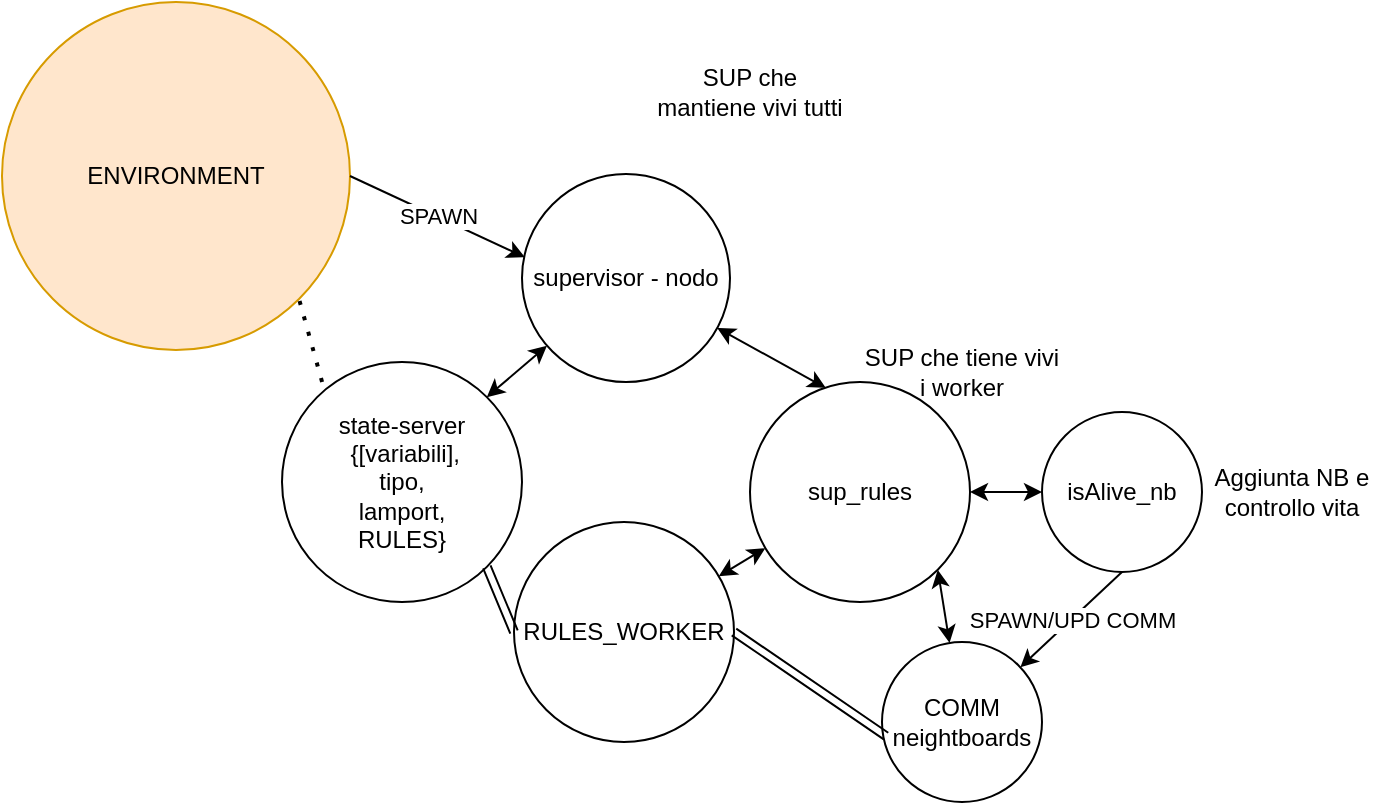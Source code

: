 <mxfile version="14.5.8" type="github">
  <diagram id="8f2JrUlGuPTvHsmJs0fN" name="Page-1">
    <mxGraphModel dx="1182" dy="769" grid="1" gridSize="10" guides="1" tooltips="1" connect="1" arrows="1" fold="1" page="1" pageScale="1" pageWidth="827" pageHeight="1169" math="0" shadow="0">
      <root>
        <mxCell id="0" />
        <mxCell id="1" parent="0" />
        <mxCell id="IBeI8l__l9tSu07Wctf3-1" value="supervisor - nodo" style="ellipse;whiteSpace=wrap;html=1;aspect=fixed;" parent="1" vertex="1">
          <mxGeometry x="330" y="196" width="104" height="104" as="geometry" />
        </mxCell>
        <mxCell id="IBeI8l__l9tSu07Wctf3-3" value="state-server&lt;br&gt;&amp;nbsp;{[variabili], &lt;br&gt;tipo,&lt;br&gt;lamport,&lt;br&gt;RULES}" style="ellipse;whiteSpace=wrap;html=1;aspect=fixed;" parent="1" vertex="1">
          <mxGeometry x="210" y="290" width="120" height="120" as="geometry" />
        </mxCell>
        <mxCell id="IBeI8l__l9tSu07Wctf3-4" value="" style="endArrow=classic;startArrow=classic;html=1;exitX=1;exitY=0;exitDx=0;exitDy=0;" parent="1" source="IBeI8l__l9tSu07Wctf3-3" target="IBeI8l__l9tSu07Wctf3-1" edge="1">
          <mxGeometry width="50" height="50" relative="1" as="geometry">
            <mxPoint x="424" y="550" as="sourcePoint" />
            <mxPoint x="474" y="500" as="targetPoint" />
            <Array as="points" />
          </mxGeometry>
        </mxCell>
        <mxCell id="IBeI8l__l9tSu07Wctf3-5" value="sup_rules" style="ellipse;whiteSpace=wrap;html=1;aspect=fixed;" parent="1" vertex="1">
          <mxGeometry x="444" y="300" width="110" height="110" as="geometry" />
        </mxCell>
        <mxCell id="IBeI8l__l9tSu07Wctf3-7" value="" style="endArrow=classic;startArrow=classic;html=1;entryX=0.345;entryY=0.027;entryDx=0;entryDy=0;entryPerimeter=0;" parent="1" source="IBeI8l__l9tSu07Wctf3-1" target="IBeI8l__l9tSu07Wctf3-5" edge="1">
          <mxGeometry width="50" height="50" relative="1" as="geometry">
            <mxPoint x="474" y="610" as="sourcePoint" />
            <mxPoint x="524" y="560" as="targetPoint" />
            <Array as="points" />
          </mxGeometry>
        </mxCell>
        <mxCell id="IBeI8l__l9tSu07Wctf3-8" value="COMM&lt;br&gt;neightboards" style="ellipse;whiteSpace=wrap;html=1;aspect=fixed;" parent="1" vertex="1">
          <mxGeometry x="510" y="430" width="80" height="80" as="geometry" />
        </mxCell>
        <mxCell id="IBeI8l__l9tSu07Wctf3-12" value="RULES_WORKER" style="ellipse;whiteSpace=wrap;html=1;aspect=fixed;" parent="1" vertex="1">
          <mxGeometry x="326" y="370" width="110" height="110" as="geometry" />
        </mxCell>
        <mxCell id="IBeI8l__l9tSu07Wctf3-13" value="" style="endArrow=classic;startArrow=classic;html=1;" parent="1" source="IBeI8l__l9tSu07Wctf3-12" target="IBeI8l__l9tSu07Wctf3-5" edge="1">
          <mxGeometry width="50" height="50" relative="1" as="geometry">
            <mxPoint x="434" y="465" as="sourcePoint" />
            <mxPoint x="484" y="415" as="targetPoint" />
          </mxGeometry>
        </mxCell>
        <mxCell id="IBeI8l__l9tSu07Wctf3-23" value="SUP che mantiene vivi tutti" style="text;html=1;strokeColor=none;fillColor=none;align=center;verticalAlign=middle;whiteSpace=wrap;rounded=0;" parent="1" vertex="1">
          <mxGeometry x="394" y="130" width="100" height="50" as="geometry" />
        </mxCell>
        <mxCell id="IBeI8l__l9tSu07Wctf3-24" value="SUP che tiene vivi i worker" style="text;html=1;strokeColor=none;fillColor=none;align=center;verticalAlign=middle;whiteSpace=wrap;rounded=0;" parent="1" vertex="1">
          <mxGeometry x="500" y="280" width="100" height="30" as="geometry" />
        </mxCell>
        <mxCell id="IBeI8l__l9tSu07Wctf3-25" value="ENVIRONMENT" style="ellipse;whiteSpace=wrap;html=1;aspect=fixed;fillColor=#ffe6cc;strokeColor=#d79b00;" parent="1" vertex="1">
          <mxGeometry x="70" y="110" width="174" height="174" as="geometry" />
        </mxCell>
        <mxCell id="IBeI8l__l9tSu07Wctf3-29" value="" style="shape=link;html=1;exitX=1;exitY=1;exitDx=0;exitDy=0;entryX=0;entryY=0.5;entryDx=0;entryDy=0;" parent="1" source="IBeI8l__l9tSu07Wctf3-3" target="IBeI8l__l9tSu07Wctf3-12" edge="1">
          <mxGeometry width="100" relative="1" as="geometry">
            <mxPoint x="440" y="280" as="sourcePoint" />
            <mxPoint x="540" y="280" as="targetPoint" />
          </mxGeometry>
        </mxCell>
        <mxCell id="IBeI8l__l9tSu07Wctf3-30" value="" style="shape=link;html=1;exitX=1;exitY=0.5;exitDx=0;exitDy=0;entryX=0.025;entryY=0.588;entryDx=0;entryDy=0;entryPerimeter=0;" parent="1" source="IBeI8l__l9tSu07Wctf3-12" target="IBeI8l__l9tSu07Wctf3-8" edge="1">
          <mxGeometry width="100" relative="1" as="geometry">
            <mxPoint x="440" y="280" as="sourcePoint" />
            <mxPoint x="540" y="280" as="targetPoint" />
          </mxGeometry>
        </mxCell>
        <mxCell id="IBeI8l__l9tSu07Wctf3-32" value="" style="endArrow=none;dashed=1;html=1;dashPattern=1 3;strokeWidth=2;entryX=1;entryY=1;entryDx=0;entryDy=0;exitX=0.167;exitY=0.083;exitDx=0;exitDy=0;exitPerimeter=0;" parent="1" source="IBeI8l__l9tSu07Wctf3-3" target="IBeI8l__l9tSu07Wctf3-25" edge="1">
          <mxGeometry width="50" height="50" relative="1" as="geometry">
            <mxPoint x="460" y="300" as="sourcePoint" />
            <mxPoint x="510" y="250" as="targetPoint" />
          </mxGeometry>
        </mxCell>
        <mxCell id="IBeI8l__l9tSu07Wctf3-35" value="" style="endArrow=classic;html=1;entryX=0.014;entryY=0.4;entryDx=0;entryDy=0;exitX=1;exitY=0.5;exitDx=0;exitDy=0;entryPerimeter=0;" parent="1" source="IBeI8l__l9tSu07Wctf3-25" target="IBeI8l__l9tSu07Wctf3-1" edge="1">
          <mxGeometry relative="1" as="geometry">
            <mxPoint x="440" y="280" as="sourcePoint" />
            <mxPoint x="540" y="280" as="targetPoint" />
          </mxGeometry>
        </mxCell>
        <mxCell id="IBeI8l__l9tSu07Wctf3-36" value="SPAWN" style="edgeLabel;resizable=0;html=1;align=center;verticalAlign=middle;" parent="IBeI8l__l9tSu07Wctf3-35" connectable="0" vertex="1">
          <mxGeometry relative="1" as="geometry" />
        </mxCell>
        <mxCell id="CnOm33l_RqHOCfw_i5Eg-1" value="isAlive_nb" style="ellipse;whiteSpace=wrap;html=1;aspect=fixed;" vertex="1" parent="1">
          <mxGeometry x="590" y="315" width="80" height="80" as="geometry" />
        </mxCell>
        <mxCell id="CnOm33l_RqHOCfw_i5Eg-3" value="" style="endArrow=classic;startArrow=classic;html=1;entryX=0;entryY=0.5;entryDx=0;entryDy=0;exitX=1;exitY=0.5;exitDx=0;exitDy=0;" edge="1" parent="1" source="IBeI8l__l9tSu07Wctf3-5" target="CnOm33l_RqHOCfw_i5Eg-1">
          <mxGeometry width="50" height="50" relative="1" as="geometry">
            <mxPoint x="390" y="270" as="sourcePoint" />
            <mxPoint x="440" y="220" as="targetPoint" />
          </mxGeometry>
        </mxCell>
        <mxCell id="CnOm33l_RqHOCfw_i5Eg-4" value="" style="endArrow=classic;startArrow=classic;html=1;exitX=1;exitY=1;exitDx=0;exitDy=0;" edge="1" parent="1" source="IBeI8l__l9tSu07Wctf3-5" target="IBeI8l__l9tSu07Wctf3-8">
          <mxGeometry width="50" height="50" relative="1" as="geometry">
            <mxPoint x="390" y="270" as="sourcePoint" />
            <mxPoint x="620" y="460" as="targetPoint" />
          </mxGeometry>
        </mxCell>
        <mxCell id="CnOm33l_RqHOCfw_i5Eg-6" value="Aggiunta NB e controllo vita" style="text;html=1;strokeColor=none;fillColor=none;align=center;verticalAlign=middle;whiteSpace=wrap;rounded=0;" vertex="1" parent="1">
          <mxGeometry x="670" y="345" width="90" height="20" as="geometry" />
        </mxCell>
        <mxCell id="CnOm33l_RqHOCfw_i5Eg-8" value="" style="endArrow=classic;html=1;exitX=0.5;exitY=1;exitDx=0;exitDy=0;" edge="1" parent="1" source="CnOm33l_RqHOCfw_i5Eg-1" target="IBeI8l__l9tSu07Wctf3-8">
          <mxGeometry relative="1" as="geometry">
            <mxPoint x="720" y="440" as="sourcePoint" />
            <mxPoint x="520" y="270" as="targetPoint" />
          </mxGeometry>
        </mxCell>
        <mxCell id="CnOm33l_RqHOCfw_i5Eg-9" value="SPAWN/UPD COMM" style="edgeLabel;resizable=0;html=1;align=center;verticalAlign=middle;" connectable="0" vertex="1" parent="CnOm33l_RqHOCfw_i5Eg-8">
          <mxGeometry relative="1" as="geometry" />
        </mxCell>
      </root>
    </mxGraphModel>
  </diagram>
</mxfile>

